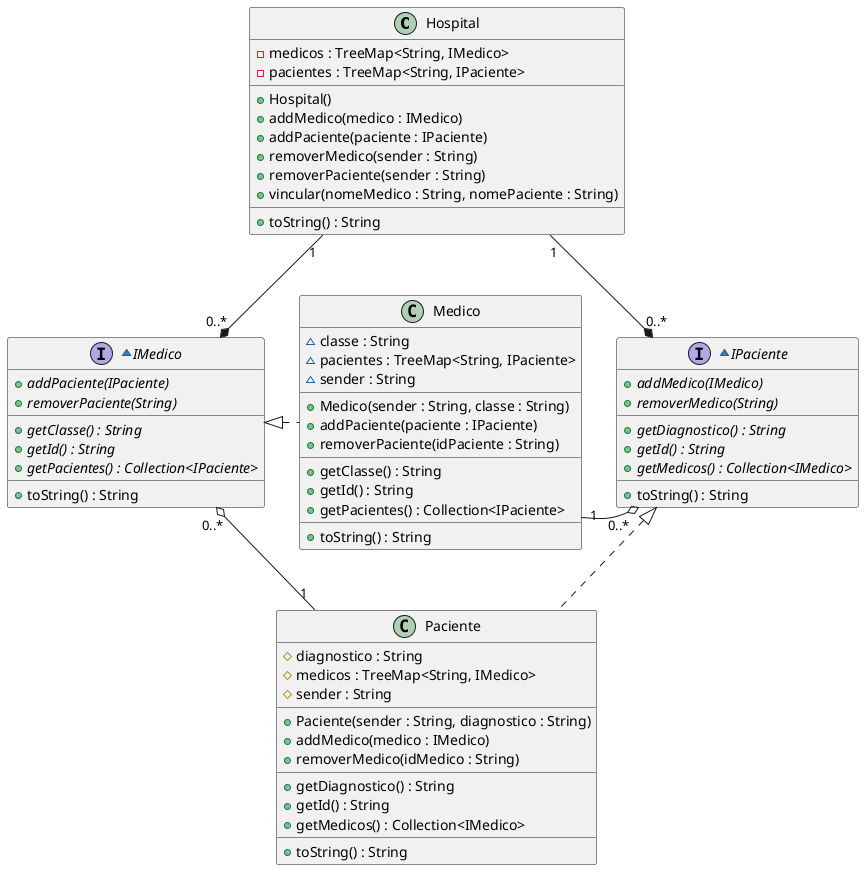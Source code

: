 @startuml

class Hospital {
  - medicos : TreeMap<String, IMedico>
  - pacientes : TreeMap<String, IPaciente>
  __
  + Hospital()
  + addMedico(medico : IMedico)
  + addPaciente(paciente : IPaciente)
  + removerMedico(sender : String)
  + removerPaciente(sender : String)
  + vincular(nomeMedico : String, nomePaciente : String)
  __
  + toString() : String
}
~interface IMedico {
  + addPaciente(IPaciente) {abstract}
  + removerPaciente(String) {abstract}
  __
  + getClasse() : String {abstract}
  + getId() : String {abstract}
  + getPacientes() : Collection<IPaciente> {abstract}
  __
  + toString() : String
}
~interface IPaciente {
  + addMedico(IMedico) {abstract}
  + removerMedico(String) {abstract}
  __
  + getDiagnostico() : String {abstract}
  + getId() : String {abstract}
  + getMedicos() : Collection<IMedico> {abstract}
  __
  + toString() : String
}
class Medico {
  ~ classe : String
  ~ pacientes : TreeMap<String, IPaciente>
  ~ sender : String
  __
  + Medico(sender : String, classe : String)
  + addPaciente(paciente : IPaciente)
  + removerPaciente(idPaciente : String)
  __
  + getClasse() : String
  + getId() : String
  + getPacientes() : Collection<IPaciente>
  __
  + toString() : String
}
class Paciente {
  # diagnostico : String
  # medicos : TreeMap<String, IMedico>
  # sender : String
  __
  + Paciente(sender : String, diagnostico : String)
  + addMedico(medico : IMedico)
  + removerMedico(idMedico : String)
  __
  + getDiagnostico() : String
  + getId() : String
  + getMedicos() : Collection<IMedico>
  __
  + toString() : String
}

Medico .u|> IMedico 
IPaciente <|.. Paciente 
Medico "1" -o "0..*" IPaciente
Medico "1" -[hidden]-----> "0..*" IPaciente
IMedico "0..*" o- "1" Paciente
Hospital "1" --* "0..*" IMedico
Hospital "1" -* "0..*" IPaciente

@enduml